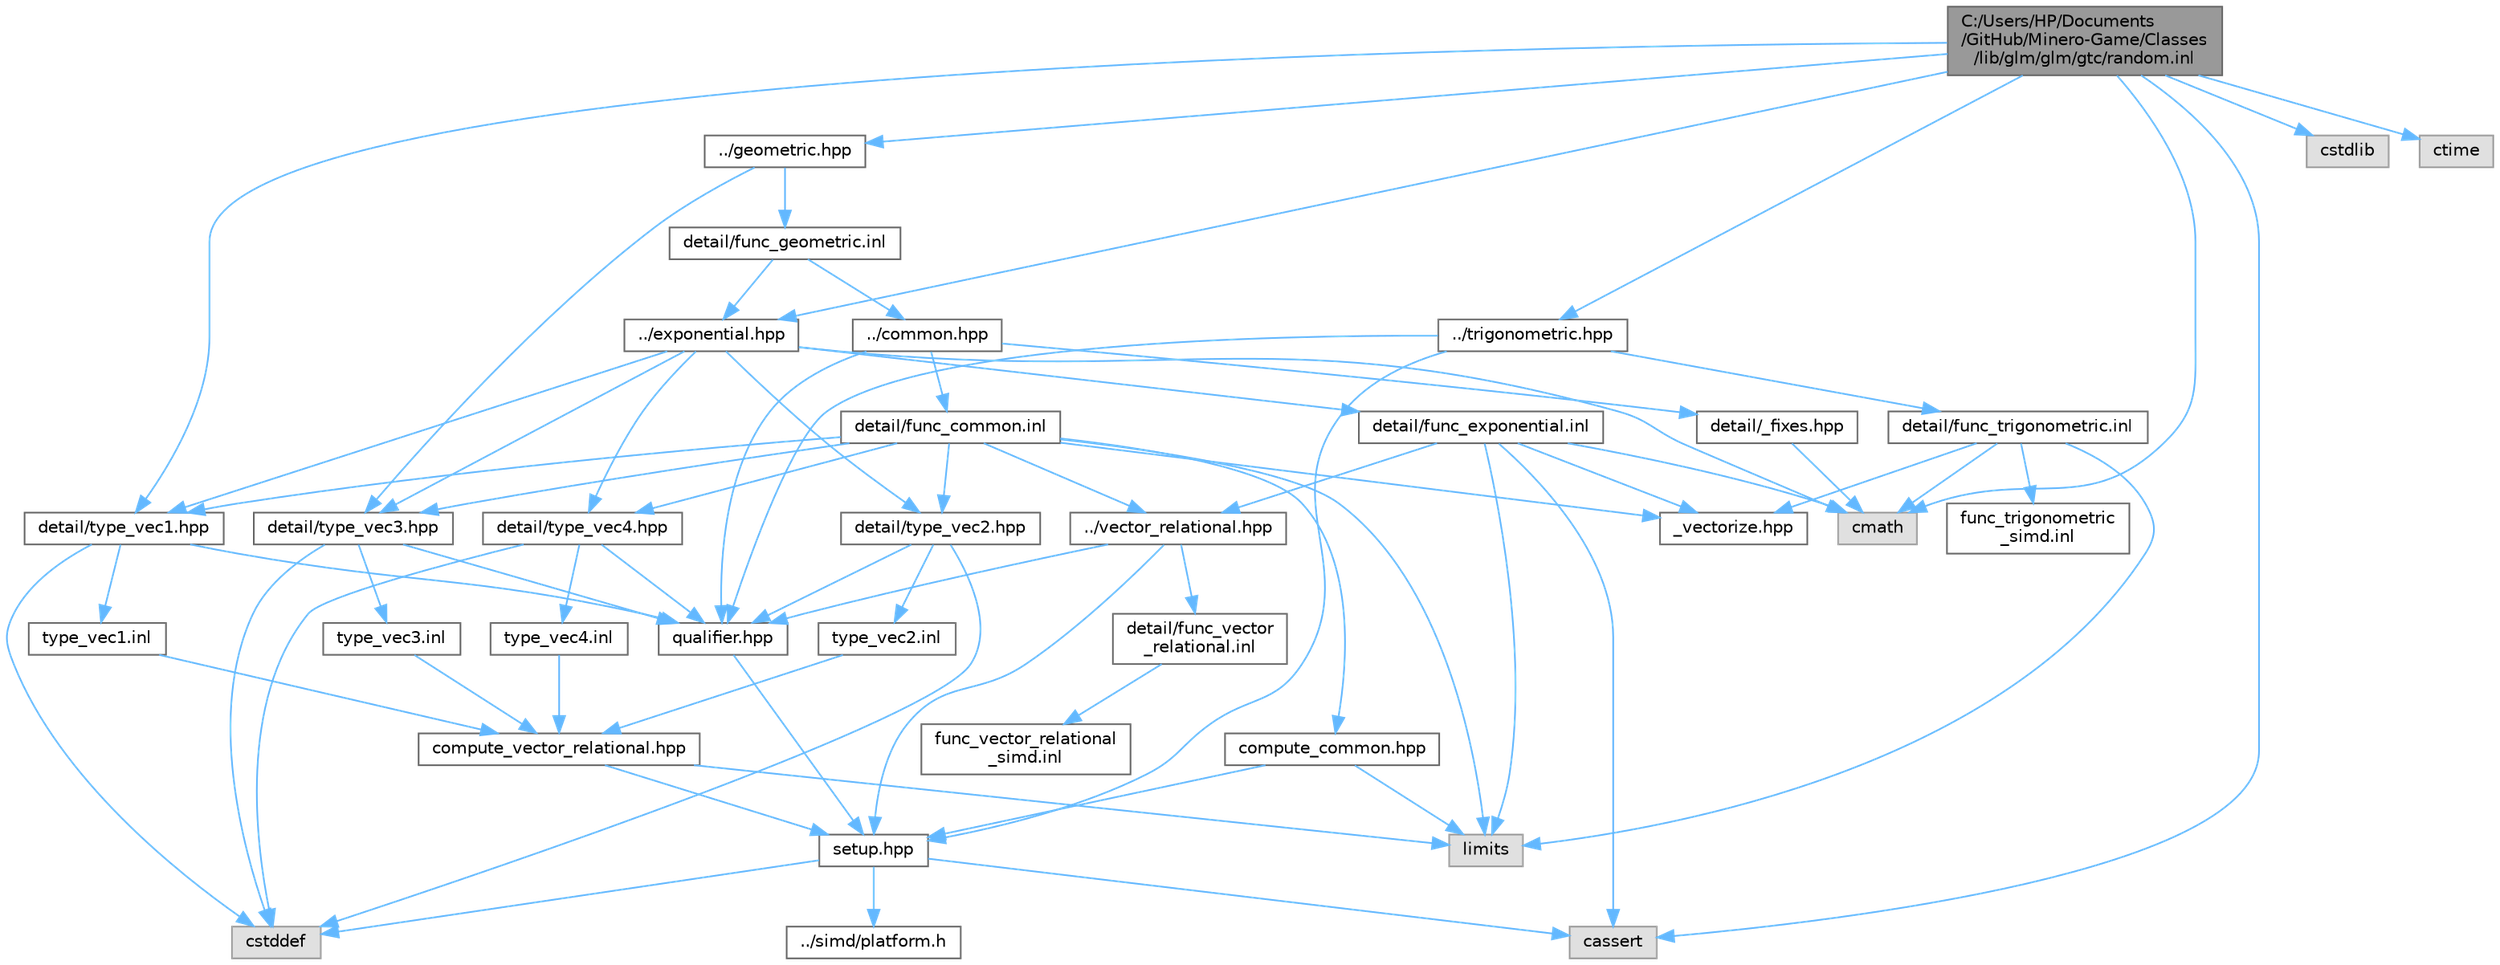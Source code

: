 digraph "C:/Users/HP/Documents/GitHub/Minero-Game/Classes/lib/glm/glm/gtc/random.inl"
{
 // LATEX_PDF_SIZE
  bgcolor="transparent";
  edge [fontname=Helvetica,fontsize=10,labelfontname=Helvetica,labelfontsize=10];
  node [fontname=Helvetica,fontsize=10,shape=box,height=0.2,width=0.4];
  Node1 [id="Node000001",label="C:/Users/HP/Documents\l/GitHub/Minero-Game/Classes\l/lib/glm/glm/gtc/random.inl",height=0.2,width=0.4,color="gray40", fillcolor="grey60", style="filled", fontcolor="black",tooltip=" "];
  Node1 -> Node2 [id="edge71_Node000001_Node000002",color="steelblue1",style="solid",tooltip=" "];
  Node2 [id="Node000002",label="../geometric.hpp",height=0.2,width=0.4,color="grey40", fillcolor="white", style="filled",URL="$_classes_2lib_2glm_2glm_2geometric_8hpp.html",tooltip=" "];
  Node2 -> Node3 [id="edge72_Node000002_Node000003",color="steelblue1",style="solid",tooltip=" "];
  Node3 [id="Node000003",label="detail/type_vec3.hpp",height=0.2,width=0.4,color="grey40", fillcolor="white", style="filled",URL="$_classes_2lib_2glm_2glm_2detail_2type__vec3_8hpp.html",tooltip=" "];
  Node3 -> Node4 [id="edge73_Node000003_Node000004",color="steelblue1",style="solid",tooltip=" "];
  Node4 [id="Node000004",label="qualifier.hpp",height=0.2,width=0.4,color="grey40", fillcolor="white", style="filled",URL="$_classes_2lib_2glm_2glm_2detail_2qualifier_8hpp.html",tooltip=" "];
  Node4 -> Node5 [id="edge74_Node000004_Node000005",color="steelblue1",style="solid",tooltip=" "];
  Node5 [id="Node000005",label="setup.hpp",height=0.2,width=0.4,color="grey40", fillcolor="white", style="filled",URL="$_classes_2lib_2glm_2glm_2detail_2setup_8hpp.html",tooltip=" "];
  Node5 -> Node6 [id="edge75_Node000005_Node000006",color="steelblue1",style="solid",tooltip=" "];
  Node6 [id="Node000006",label="cassert",height=0.2,width=0.4,color="grey60", fillcolor="#E0E0E0", style="filled",tooltip=" "];
  Node5 -> Node7 [id="edge76_Node000005_Node000007",color="steelblue1",style="solid",tooltip=" "];
  Node7 [id="Node000007",label="cstddef",height=0.2,width=0.4,color="grey60", fillcolor="#E0E0E0", style="filled",tooltip=" "];
  Node5 -> Node8 [id="edge77_Node000005_Node000008",color="steelblue1",style="solid",tooltip=" "];
  Node8 [id="Node000008",label="../simd/platform.h",height=0.2,width=0.4,color="grey40", fillcolor="white", style="filled",URL="$_classes_2lib_2glm_2glm_2simd_2platform_8h.html",tooltip=" "];
  Node3 -> Node7 [id="edge78_Node000003_Node000007",color="steelblue1",style="solid",tooltip=" "];
  Node3 -> Node9 [id="edge79_Node000003_Node000009",color="steelblue1",style="solid",tooltip=" "];
  Node9 [id="Node000009",label="type_vec3.inl",height=0.2,width=0.4,color="grey40", fillcolor="white", style="filled",URL="$_classes_2lib_2glm_2glm_2detail_2type__vec3_8inl.html",tooltip=" "];
  Node9 -> Node10 [id="edge80_Node000009_Node000010",color="steelblue1",style="solid",tooltip=" "];
  Node10 [id="Node000010",label="compute_vector_relational.hpp",height=0.2,width=0.4,color="grey40", fillcolor="white", style="filled",URL="$_classes_2lib_2glm_2glm_2detail_2compute__vector__relational_8hpp.html",tooltip=" "];
  Node10 -> Node5 [id="edge81_Node000010_Node000005",color="steelblue1",style="solid",tooltip=" "];
  Node10 -> Node11 [id="edge82_Node000010_Node000011",color="steelblue1",style="solid",tooltip=" "];
  Node11 [id="Node000011",label="limits",height=0.2,width=0.4,color="grey60", fillcolor="#E0E0E0", style="filled",tooltip=" "];
  Node2 -> Node12 [id="edge83_Node000002_Node000012",color="steelblue1",style="solid",tooltip=" "];
  Node12 [id="Node000012",label="detail/func_geometric.inl",height=0.2,width=0.4,color="grey40", fillcolor="white", style="filled",URL="$_classes_2lib_2glm_2glm_2detail_2func__geometric_8inl.html",tooltip=" "];
  Node12 -> Node13 [id="edge84_Node000012_Node000013",color="steelblue1",style="solid",tooltip=" "];
  Node13 [id="Node000013",label="../exponential.hpp",height=0.2,width=0.4,color="grey40", fillcolor="white", style="filled",URL="$_classes_2lib_2glm_2glm_2exponential_8hpp.html",tooltip=" "];
  Node13 -> Node14 [id="edge85_Node000013_Node000014",color="steelblue1",style="solid",tooltip=" "];
  Node14 [id="Node000014",label="detail/type_vec1.hpp",height=0.2,width=0.4,color="grey40", fillcolor="white", style="filled",URL="$_classes_2lib_2glm_2glm_2detail_2type__vec1_8hpp.html",tooltip=" "];
  Node14 -> Node4 [id="edge86_Node000014_Node000004",color="steelblue1",style="solid",tooltip=" "];
  Node14 -> Node7 [id="edge87_Node000014_Node000007",color="steelblue1",style="solid",tooltip=" "];
  Node14 -> Node15 [id="edge88_Node000014_Node000015",color="steelblue1",style="solid",tooltip=" "];
  Node15 [id="Node000015",label="type_vec1.inl",height=0.2,width=0.4,color="grey40", fillcolor="white", style="filled",URL="$_classes_2lib_2glm_2glm_2detail_2type__vec1_8inl.html",tooltip=" "];
  Node15 -> Node10 [id="edge89_Node000015_Node000010",color="steelblue1",style="solid",tooltip=" "];
  Node13 -> Node16 [id="edge90_Node000013_Node000016",color="steelblue1",style="solid",tooltip=" "];
  Node16 [id="Node000016",label="detail/type_vec2.hpp",height=0.2,width=0.4,color="grey40", fillcolor="white", style="filled",URL="$_classes_2lib_2glm_2glm_2detail_2type__vec2_8hpp.html",tooltip=" "];
  Node16 -> Node4 [id="edge91_Node000016_Node000004",color="steelblue1",style="solid",tooltip=" "];
  Node16 -> Node7 [id="edge92_Node000016_Node000007",color="steelblue1",style="solid",tooltip=" "];
  Node16 -> Node17 [id="edge93_Node000016_Node000017",color="steelblue1",style="solid",tooltip=" "];
  Node17 [id="Node000017",label="type_vec2.inl",height=0.2,width=0.4,color="grey40", fillcolor="white", style="filled",URL="$_classes_2lib_2glm_2glm_2detail_2type__vec2_8inl.html",tooltip=" "];
  Node17 -> Node10 [id="edge94_Node000017_Node000010",color="steelblue1",style="solid",tooltip=" "];
  Node13 -> Node3 [id="edge95_Node000013_Node000003",color="steelblue1",style="solid",tooltip=" "];
  Node13 -> Node18 [id="edge96_Node000013_Node000018",color="steelblue1",style="solid",tooltip=" "];
  Node18 [id="Node000018",label="detail/type_vec4.hpp",height=0.2,width=0.4,color="grey40", fillcolor="white", style="filled",URL="$_classes_2lib_2glm_2glm_2detail_2type__vec4_8hpp.html",tooltip=" "];
  Node18 -> Node4 [id="edge97_Node000018_Node000004",color="steelblue1",style="solid",tooltip=" "];
  Node18 -> Node7 [id="edge98_Node000018_Node000007",color="steelblue1",style="solid",tooltip=" "];
  Node18 -> Node19 [id="edge99_Node000018_Node000019",color="steelblue1",style="solid",tooltip=" "];
  Node19 [id="Node000019",label="type_vec4.inl",height=0.2,width=0.4,color="grey40", fillcolor="white", style="filled",URL="$_classes_2lib_2glm_2glm_2detail_2type__vec4_8inl.html",tooltip=" "];
  Node19 -> Node10 [id="edge100_Node000019_Node000010",color="steelblue1",style="solid",tooltip=" "];
  Node13 -> Node20 [id="edge101_Node000013_Node000020",color="steelblue1",style="solid",tooltip=" "];
  Node20 [id="Node000020",label="cmath",height=0.2,width=0.4,color="grey60", fillcolor="#E0E0E0", style="filled",tooltip=" "];
  Node13 -> Node21 [id="edge102_Node000013_Node000021",color="steelblue1",style="solid",tooltip=" "];
  Node21 [id="Node000021",label="detail/func_exponential.inl",height=0.2,width=0.4,color="grey40", fillcolor="white", style="filled",URL="$_classes_2lib_2glm_2glm_2detail_2func__exponential_8inl.html",tooltip=" "];
  Node21 -> Node22 [id="edge103_Node000021_Node000022",color="steelblue1",style="solid",tooltip=" "];
  Node22 [id="Node000022",label="../vector_relational.hpp",height=0.2,width=0.4,color="grey40", fillcolor="white", style="filled",URL="$_classes_2lib_2glm_2glm_2vector__relational_8hpp.html",tooltip=" "];
  Node22 -> Node4 [id="edge104_Node000022_Node000004",color="steelblue1",style="solid",tooltip=" "];
  Node22 -> Node5 [id="edge105_Node000022_Node000005",color="steelblue1",style="solid",tooltip=" "];
  Node22 -> Node23 [id="edge106_Node000022_Node000023",color="steelblue1",style="solid",tooltip=" "];
  Node23 [id="Node000023",label="detail/func_vector\l_relational.inl",height=0.2,width=0.4,color="grey40", fillcolor="white", style="filled",URL="$_classes_2lib_2glm_2glm_2detail_2func__vector__relational_8inl.html",tooltip=" "];
  Node23 -> Node24 [id="edge107_Node000023_Node000024",color="steelblue1",style="solid",tooltip=" "];
  Node24 [id="Node000024",label="func_vector_relational\l_simd.inl",height=0.2,width=0.4,color="grey40", fillcolor="white", style="filled",URL="$_classes_2lib_2glm_2glm_2detail_2func__vector__relational__simd_8inl.html",tooltip=" "];
  Node21 -> Node25 [id="edge108_Node000021_Node000025",color="steelblue1",style="solid",tooltip=" "];
  Node25 [id="Node000025",label="_vectorize.hpp",height=0.2,width=0.4,color="grey40", fillcolor="white", style="filled",URL="$_classes_2lib_2glm_2glm_2detail_2__vectorize_8hpp.html",tooltip=" "];
  Node21 -> Node11 [id="edge109_Node000021_Node000011",color="steelblue1",style="solid",tooltip=" "];
  Node21 -> Node20 [id="edge110_Node000021_Node000020",color="steelblue1",style="solid",tooltip=" "];
  Node21 -> Node6 [id="edge111_Node000021_Node000006",color="steelblue1",style="solid",tooltip=" "];
  Node12 -> Node26 [id="edge112_Node000012_Node000026",color="steelblue1",style="solid",tooltip=" "];
  Node26 [id="Node000026",label="../common.hpp",height=0.2,width=0.4,color="grey40", fillcolor="white", style="filled",URL="$_classes_2lib_2glm_2glm_2common_8hpp.html",tooltip=" "];
  Node26 -> Node4 [id="edge113_Node000026_Node000004",color="steelblue1",style="solid",tooltip=" "];
  Node26 -> Node27 [id="edge114_Node000026_Node000027",color="steelblue1",style="solid",tooltip=" "];
  Node27 [id="Node000027",label="detail/_fixes.hpp",height=0.2,width=0.4,color="grey40", fillcolor="white", style="filled",URL="$_classes_2lib_2glm_2glm_2detail_2__fixes_8hpp.html",tooltip=" "];
  Node27 -> Node20 [id="edge115_Node000027_Node000020",color="steelblue1",style="solid",tooltip=" "];
  Node26 -> Node28 [id="edge116_Node000026_Node000028",color="steelblue1",style="solid",tooltip=" "];
  Node28 [id="Node000028",label="detail/func_common.inl",height=0.2,width=0.4,color="grey40", fillcolor="white", style="filled",URL="$_classes_2lib_2glm_2glm_2detail_2func__common_8inl.html",tooltip=" "];
  Node28 -> Node22 [id="edge117_Node000028_Node000022",color="steelblue1",style="solid",tooltip=" "];
  Node28 -> Node29 [id="edge118_Node000028_Node000029",color="steelblue1",style="solid",tooltip=" "];
  Node29 [id="Node000029",label="compute_common.hpp",height=0.2,width=0.4,color="grey40", fillcolor="white", style="filled",URL="$_classes_2lib_2glm_2glm_2detail_2compute__common_8hpp.html",tooltip=" "];
  Node29 -> Node5 [id="edge119_Node000029_Node000005",color="steelblue1",style="solid",tooltip=" "];
  Node29 -> Node11 [id="edge120_Node000029_Node000011",color="steelblue1",style="solid",tooltip=" "];
  Node28 -> Node14 [id="edge121_Node000028_Node000014",color="steelblue1",style="solid",tooltip=" "];
  Node28 -> Node16 [id="edge122_Node000028_Node000016",color="steelblue1",style="solid",tooltip=" "];
  Node28 -> Node3 [id="edge123_Node000028_Node000003",color="steelblue1",style="solid",tooltip=" "];
  Node28 -> Node18 [id="edge124_Node000028_Node000018",color="steelblue1",style="solid",tooltip=" "];
  Node28 -> Node25 [id="edge125_Node000028_Node000025",color="steelblue1",style="solid",tooltip=" "];
  Node28 -> Node11 [id="edge126_Node000028_Node000011",color="steelblue1",style="solid",tooltip=" "];
  Node1 -> Node13 [id="edge127_Node000001_Node000013",color="steelblue1",style="solid",tooltip=" "];
  Node1 -> Node30 [id="edge128_Node000001_Node000030",color="steelblue1",style="solid",tooltip=" "];
  Node30 [id="Node000030",label="../trigonometric.hpp",height=0.2,width=0.4,color="grey40", fillcolor="white", style="filled",URL="$_classes_2lib_2glm_2glm_2trigonometric_8hpp.html",tooltip=" "];
  Node30 -> Node5 [id="edge129_Node000030_Node000005",color="steelblue1",style="solid",tooltip=" "];
  Node30 -> Node4 [id="edge130_Node000030_Node000004",color="steelblue1",style="solid",tooltip=" "];
  Node30 -> Node31 [id="edge131_Node000030_Node000031",color="steelblue1",style="solid",tooltip=" "];
  Node31 [id="Node000031",label="detail/func_trigonometric.inl",height=0.2,width=0.4,color="grey40", fillcolor="white", style="filled",URL="$_classes_2lib_2glm_2glm_2detail_2func__trigonometric_8inl.html",tooltip=" "];
  Node31 -> Node25 [id="edge132_Node000031_Node000025",color="steelblue1",style="solid",tooltip=" "];
  Node31 -> Node20 [id="edge133_Node000031_Node000020",color="steelblue1",style="solid",tooltip=" "];
  Node31 -> Node11 [id="edge134_Node000031_Node000011",color="steelblue1",style="solid",tooltip=" "];
  Node31 -> Node32 [id="edge135_Node000031_Node000032",color="steelblue1",style="solid",tooltip=" "];
  Node32 [id="Node000032",label="func_trigonometric\l_simd.inl",height=0.2,width=0.4,color="grey40", fillcolor="white", style="filled",URL="$_classes_2lib_2glm_2glm_2detail_2func__trigonometric__simd_8inl.html",tooltip=" "];
  Node1 -> Node14 [id="edge136_Node000001_Node000014",color="steelblue1",style="solid",tooltip=" "];
  Node1 -> Node33 [id="edge137_Node000001_Node000033",color="steelblue1",style="solid",tooltip=" "];
  Node33 [id="Node000033",label="cstdlib",height=0.2,width=0.4,color="grey60", fillcolor="#E0E0E0", style="filled",tooltip=" "];
  Node1 -> Node34 [id="edge138_Node000001_Node000034",color="steelblue1",style="solid",tooltip=" "];
  Node34 [id="Node000034",label="ctime",height=0.2,width=0.4,color="grey60", fillcolor="#E0E0E0", style="filled",tooltip=" "];
  Node1 -> Node6 [id="edge139_Node000001_Node000006",color="steelblue1",style="solid",tooltip=" "];
  Node1 -> Node20 [id="edge140_Node000001_Node000020",color="steelblue1",style="solid",tooltip=" "];
}
